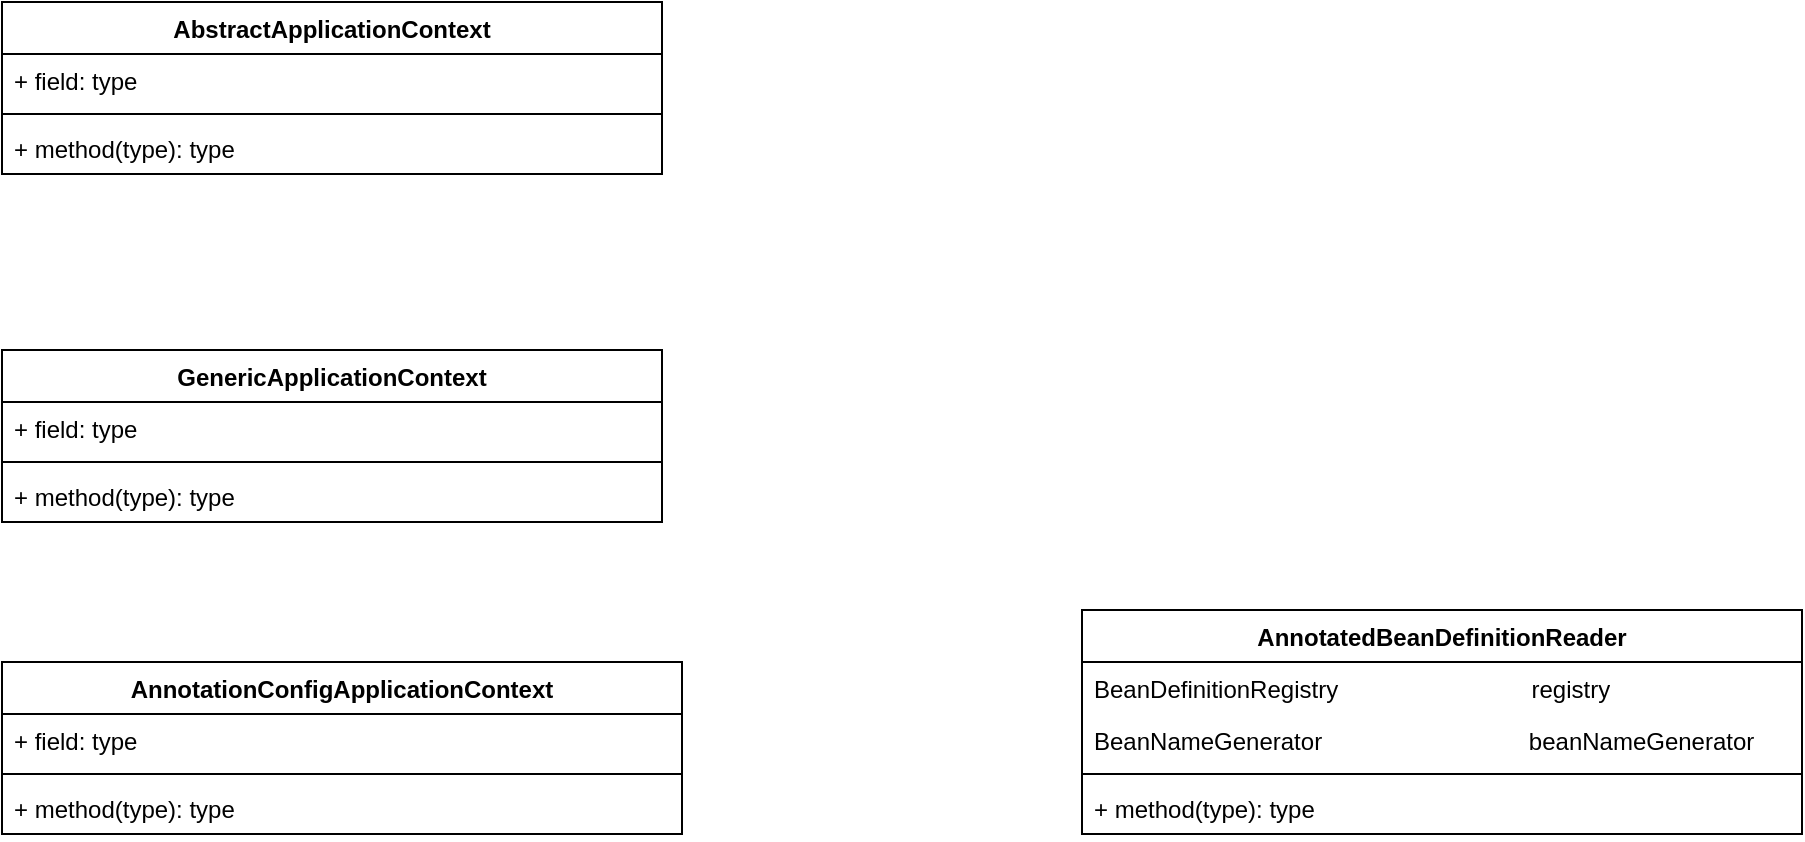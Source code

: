 <mxfile version="21.3.6" type="github">
  <diagram id="C5RBs43oDa-KdzZeNtuy" name="Page-1">
    <mxGraphModel dx="1877" dy="615" grid="1" gridSize="10" guides="1" tooltips="1" connect="1" arrows="1" fold="1" page="1" pageScale="1" pageWidth="827" pageHeight="1169" math="0" shadow="0">
      <root>
        <mxCell id="WIyWlLk6GJQsqaUBKTNV-0" />
        <mxCell id="WIyWlLk6GJQsqaUBKTNV-1" parent="WIyWlLk6GJQsqaUBKTNV-0" />
        <mxCell id="t1czlA54ClY-NQu4yhsW-11" value="AnnotatedBeanDefinitionReader&lt;br&gt;" style="swimlane;fontStyle=1;align=center;verticalAlign=top;childLayout=stackLayout;horizontal=1;startSize=26;horizontalStack=0;resizeParent=1;resizeParentMax=0;resizeLast=0;collapsible=1;marginBottom=0;whiteSpace=wrap;html=1;" vertex="1" parent="WIyWlLk6GJQsqaUBKTNV-1">
          <mxGeometry x="490" y="794" width="360" height="112" as="geometry" />
        </mxCell>
        <mxCell id="t1czlA54ClY-NQu4yhsW-12" value="BeanDefinitionRegistry&amp;nbsp; &amp;nbsp; &amp;nbsp; &amp;nbsp; &amp;nbsp; &amp;nbsp; &amp;nbsp; &amp;nbsp; &amp;nbsp; &amp;nbsp; &amp;nbsp; &amp;nbsp; &amp;nbsp; &amp;nbsp; &amp;nbsp;registry&lt;br&gt;" style="text;strokeColor=none;fillColor=none;align=left;verticalAlign=top;spacingLeft=4;spacingRight=4;overflow=hidden;rotatable=0;points=[[0,0.5],[1,0.5]];portConstraint=eastwest;whiteSpace=wrap;html=1;" vertex="1" parent="t1czlA54ClY-NQu4yhsW-11">
          <mxGeometry y="26" width="360" height="26" as="geometry" />
        </mxCell>
        <mxCell id="t1czlA54ClY-NQu4yhsW-15" value="BeanNameGenerator&amp;nbsp; &amp;nbsp; &amp;nbsp; &amp;nbsp; &amp;nbsp; &amp;nbsp; &amp;nbsp; &amp;nbsp; &amp;nbsp; &amp;nbsp; &amp;nbsp; &amp;nbsp; &amp;nbsp; &amp;nbsp; &amp;nbsp; &amp;nbsp;beanNameGenerator" style="text;strokeColor=none;fillColor=none;align=left;verticalAlign=top;spacingLeft=4;spacingRight=4;overflow=hidden;rotatable=0;points=[[0,0.5],[1,0.5]];portConstraint=eastwest;whiteSpace=wrap;html=1;" vertex="1" parent="t1czlA54ClY-NQu4yhsW-11">
          <mxGeometry y="52" width="360" height="26" as="geometry" />
        </mxCell>
        <mxCell id="t1czlA54ClY-NQu4yhsW-13" value="" style="line;strokeWidth=1;fillColor=none;align=left;verticalAlign=middle;spacingTop=-1;spacingLeft=3;spacingRight=3;rotatable=0;labelPosition=right;points=[];portConstraint=eastwest;strokeColor=inherit;" vertex="1" parent="t1czlA54ClY-NQu4yhsW-11">
          <mxGeometry y="78" width="360" height="8" as="geometry" />
        </mxCell>
        <mxCell id="t1czlA54ClY-NQu4yhsW-14" value="+ method(type): type" style="text;strokeColor=none;fillColor=none;align=left;verticalAlign=top;spacingLeft=4;spacingRight=4;overflow=hidden;rotatable=0;points=[[0,0.5],[1,0.5]];portConstraint=eastwest;whiteSpace=wrap;html=1;" vertex="1" parent="t1czlA54ClY-NQu4yhsW-11">
          <mxGeometry y="86" width="360" height="26" as="geometry" />
        </mxCell>
        <mxCell id="t1czlA54ClY-NQu4yhsW-17" value="AnnotationConfigApplicationContext" style="swimlane;fontStyle=1;align=center;verticalAlign=top;childLayout=stackLayout;horizontal=1;startSize=26;horizontalStack=0;resizeParent=1;resizeParentMax=0;resizeLast=0;collapsible=1;marginBottom=0;whiteSpace=wrap;html=1;" vertex="1" parent="WIyWlLk6GJQsqaUBKTNV-1">
          <mxGeometry x="-50" y="820" width="340" height="86" as="geometry" />
        </mxCell>
        <mxCell id="t1czlA54ClY-NQu4yhsW-18" value="+ field: type" style="text;strokeColor=none;fillColor=none;align=left;verticalAlign=top;spacingLeft=4;spacingRight=4;overflow=hidden;rotatable=0;points=[[0,0.5],[1,0.5]];portConstraint=eastwest;whiteSpace=wrap;html=1;" vertex="1" parent="t1czlA54ClY-NQu4yhsW-17">
          <mxGeometry y="26" width="340" height="26" as="geometry" />
        </mxCell>
        <mxCell id="t1czlA54ClY-NQu4yhsW-19" value="" style="line;strokeWidth=1;fillColor=none;align=left;verticalAlign=middle;spacingTop=-1;spacingLeft=3;spacingRight=3;rotatable=0;labelPosition=right;points=[];portConstraint=eastwest;strokeColor=inherit;" vertex="1" parent="t1czlA54ClY-NQu4yhsW-17">
          <mxGeometry y="52" width="340" height="8" as="geometry" />
        </mxCell>
        <mxCell id="t1czlA54ClY-NQu4yhsW-20" value="+ method(type): type" style="text;strokeColor=none;fillColor=none;align=left;verticalAlign=top;spacingLeft=4;spacingRight=4;overflow=hidden;rotatable=0;points=[[0,0.5],[1,0.5]];portConstraint=eastwest;whiteSpace=wrap;html=1;" vertex="1" parent="t1czlA54ClY-NQu4yhsW-17">
          <mxGeometry y="60" width="340" height="26" as="geometry" />
        </mxCell>
        <mxCell id="t1czlA54ClY-NQu4yhsW-21" value="GenericApplicationContext" style="swimlane;fontStyle=1;align=center;verticalAlign=top;childLayout=stackLayout;horizontal=1;startSize=26;horizontalStack=0;resizeParent=1;resizeParentMax=0;resizeLast=0;collapsible=1;marginBottom=0;whiteSpace=wrap;html=1;" vertex="1" parent="WIyWlLk6GJQsqaUBKTNV-1">
          <mxGeometry x="-50" y="664" width="330" height="86" as="geometry" />
        </mxCell>
        <mxCell id="t1czlA54ClY-NQu4yhsW-22" value="+ field: type" style="text;strokeColor=none;fillColor=none;align=left;verticalAlign=top;spacingLeft=4;spacingRight=4;overflow=hidden;rotatable=0;points=[[0,0.5],[1,0.5]];portConstraint=eastwest;whiteSpace=wrap;html=1;" vertex="1" parent="t1czlA54ClY-NQu4yhsW-21">
          <mxGeometry y="26" width="330" height="26" as="geometry" />
        </mxCell>
        <mxCell id="t1czlA54ClY-NQu4yhsW-23" value="" style="line;strokeWidth=1;fillColor=none;align=left;verticalAlign=middle;spacingTop=-1;spacingLeft=3;spacingRight=3;rotatable=0;labelPosition=right;points=[];portConstraint=eastwest;strokeColor=inherit;" vertex="1" parent="t1czlA54ClY-NQu4yhsW-21">
          <mxGeometry y="52" width="330" height="8" as="geometry" />
        </mxCell>
        <mxCell id="t1czlA54ClY-NQu4yhsW-24" value="+ method(type): type" style="text;strokeColor=none;fillColor=none;align=left;verticalAlign=top;spacingLeft=4;spacingRight=4;overflow=hidden;rotatable=0;points=[[0,0.5],[1,0.5]];portConstraint=eastwest;whiteSpace=wrap;html=1;" vertex="1" parent="t1czlA54ClY-NQu4yhsW-21">
          <mxGeometry y="60" width="330" height="26" as="geometry" />
        </mxCell>
        <mxCell id="t1czlA54ClY-NQu4yhsW-25" value="AbstractApplicationContext" style="swimlane;fontStyle=1;align=center;verticalAlign=top;childLayout=stackLayout;horizontal=1;startSize=26;horizontalStack=0;resizeParent=1;resizeParentMax=0;resizeLast=0;collapsible=1;marginBottom=0;whiteSpace=wrap;html=1;" vertex="1" parent="WIyWlLk6GJQsqaUBKTNV-1">
          <mxGeometry x="-50" y="490" width="330" height="86" as="geometry" />
        </mxCell>
        <mxCell id="t1czlA54ClY-NQu4yhsW-26" value="+ field: type" style="text;strokeColor=none;fillColor=none;align=left;verticalAlign=top;spacingLeft=4;spacingRight=4;overflow=hidden;rotatable=0;points=[[0,0.5],[1,0.5]];portConstraint=eastwest;whiteSpace=wrap;html=1;" vertex="1" parent="t1czlA54ClY-NQu4yhsW-25">
          <mxGeometry y="26" width="330" height="26" as="geometry" />
        </mxCell>
        <mxCell id="t1czlA54ClY-NQu4yhsW-27" value="" style="line;strokeWidth=1;fillColor=none;align=left;verticalAlign=middle;spacingTop=-1;spacingLeft=3;spacingRight=3;rotatable=0;labelPosition=right;points=[];portConstraint=eastwest;strokeColor=inherit;" vertex="1" parent="t1czlA54ClY-NQu4yhsW-25">
          <mxGeometry y="52" width="330" height="8" as="geometry" />
        </mxCell>
        <mxCell id="t1czlA54ClY-NQu4yhsW-28" value="+ method(type): type" style="text;strokeColor=none;fillColor=none;align=left;verticalAlign=top;spacingLeft=4;spacingRight=4;overflow=hidden;rotatable=0;points=[[0,0.5],[1,0.5]];portConstraint=eastwest;whiteSpace=wrap;html=1;" vertex="1" parent="t1czlA54ClY-NQu4yhsW-25">
          <mxGeometry y="60" width="330" height="26" as="geometry" />
        </mxCell>
      </root>
    </mxGraphModel>
  </diagram>
</mxfile>
